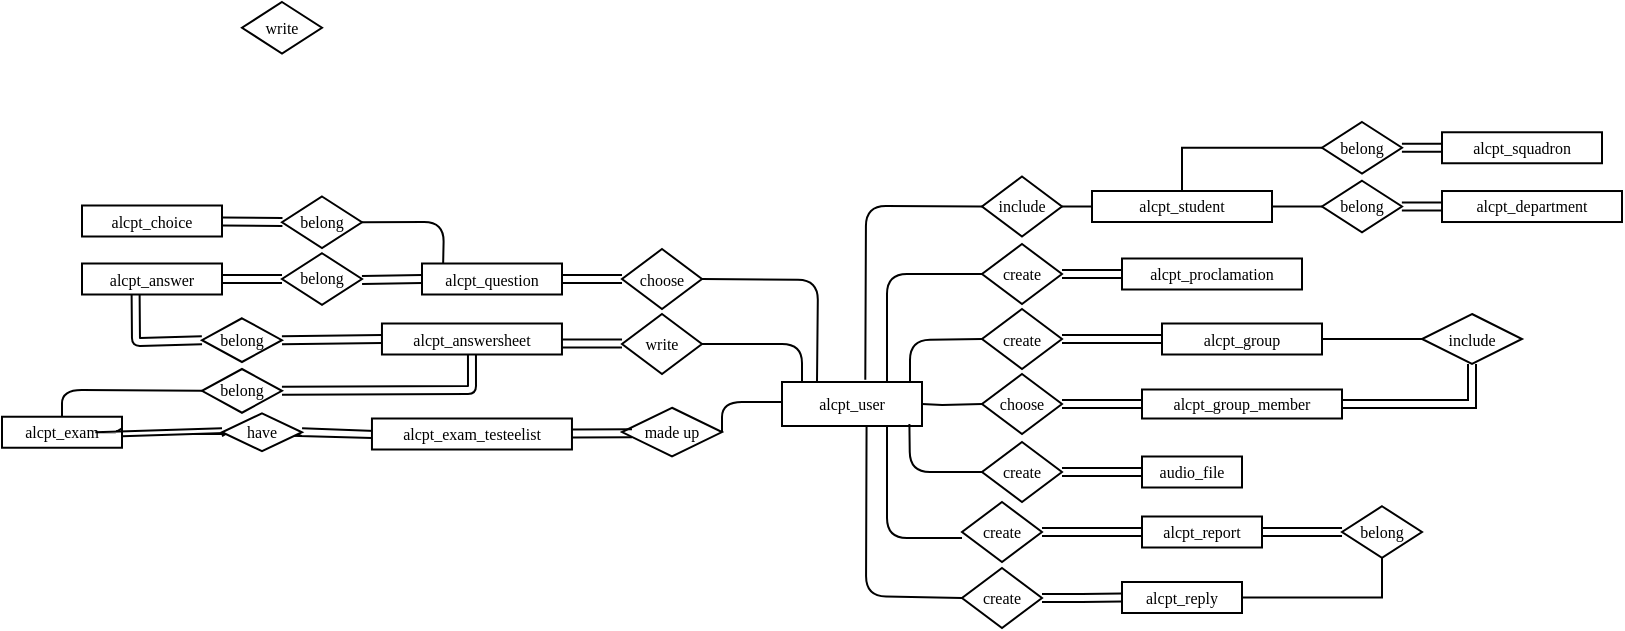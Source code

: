 <mxfile version="14.6.11" type="github">
  <diagram name="Page-1" id="74e2e168-ea6b-b213-b513-2b3c1d86103e">
    <mxGraphModel dx="647" dy="1268" grid="1" gridSize="10" guides="1" tooltips="1" connect="1" arrows="1" fold="1" page="1" pageScale="1" pageWidth="1100" pageHeight="850" background="#ffffff" math="0" shadow="0">
      <root>
        <mxCell id="0" />
        <mxCell id="1" parent="0" />
        <mxCell id="lr_rn5ziXYZGtuX2gbdQ-8" value="" style="edgeStyle=orthogonalEdgeStyle;rounded=0;orthogonalLoop=1;jettySize=auto;html=1;endArrow=none;endFill=0;shape=link;exitX=1;exitY=0.5;exitDx=0;exitDy=0;" edge="1" parent="1" source="lr_rn5ziXYZGtuX2gbdQ-32" target="lr_rn5ziXYZGtuX2gbdQ-7">
          <mxGeometry relative="1" as="geometry">
            <mxPoint x="579.936" y="-528.966" as="sourcePoint" />
          </mxGeometry>
        </mxCell>
        <mxCell id="lr_rn5ziXYZGtuX2gbdQ-10" value="" style="edgeStyle=orthogonalEdgeStyle;rounded=0;orthogonalLoop=1;jettySize=auto;html=1;endArrow=none;endFill=0;" edge="1" parent="1" target="lr_rn5ziXYZGtuX2gbdQ-9">
          <mxGeometry relative="1" as="geometry">
            <mxPoint x="530.064" y="-528.966" as="sourcePoint" />
          </mxGeometry>
        </mxCell>
        <mxCell id="lr_rn5ziXYZGtuX2gbdQ-6" style="edgeStyle=orthogonalEdgeStyle;rounded=0;orthogonalLoop=1;jettySize=auto;html=1;exitX=0.5;exitY=1;exitDx=0;exitDy=0;endArrow=none;endFill=0;" edge="1" parent="1">
          <mxGeometry relative="1" as="geometry">
            <mxPoint x="555" y="-515.5" as="sourcePoint" />
            <mxPoint x="555" y="-515.5" as="targetPoint" />
          </mxGeometry>
        </mxCell>
        <mxCell id="lr_rn5ziXYZGtuX2gbdQ-33" value="" style="edgeStyle=orthogonalEdgeStyle;shape=link;rounded=0;orthogonalLoop=1;jettySize=auto;html=1;endArrow=none;endFill=0;" edge="1" parent="1" source="lr_rn5ziXYZGtuX2gbdQ-7" target="lr_rn5ziXYZGtuX2gbdQ-17">
          <mxGeometry relative="1" as="geometry" />
        </mxCell>
        <mxCell id="lr_rn5ziXYZGtuX2gbdQ-7" value="alcpt_group_member" style="whiteSpace=wrap;html=1;rounded=0;shadow=0;fontFamily=Verdana;fontSize=8;strokeWidth=1;" vertex="1" parent="1">
          <mxGeometry x="610" y="-536.25" width="100" height="14.5" as="geometry" />
        </mxCell>
        <mxCell id="lr_rn5ziXYZGtuX2gbdQ-9" value="alcpt_user" style="whiteSpace=wrap;html=1;rounded=0;shadow=0;fontFamily=Verdana;fontSize=8;strokeWidth=1;" vertex="1" parent="1">
          <mxGeometry x="430" y="-540" width="70" height="22" as="geometry" />
        </mxCell>
        <mxCell id="lr_rn5ziXYZGtuX2gbdQ-12" value="" style="endArrow=none;html=1;entryX=0;entryY=0.5;entryDx=0;entryDy=0;" edge="1" parent="1" target="lr_rn5ziXYZGtuX2gbdQ-30">
          <mxGeometry width="50" height="50" relative="1" as="geometry">
            <mxPoint x="494" y="-540" as="sourcePoint" />
            <mxPoint x="530" y="-565" as="targetPoint" />
            <Array as="points">
              <mxPoint x="494" y="-561" />
            </Array>
          </mxGeometry>
        </mxCell>
        <mxCell id="lr_rn5ziXYZGtuX2gbdQ-18" value="" style="edgeStyle=orthogonalEdgeStyle;rounded=0;orthogonalLoop=1;jettySize=auto;html=1;endArrow=none;endFill=0;" edge="1" parent="1" source="lr_rn5ziXYZGtuX2gbdQ-15" target="lr_rn5ziXYZGtuX2gbdQ-17">
          <mxGeometry relative="1" as="geometry" />
        </mxCell>
        <mxCell id="lr_rn5ziXYZGtuX2gbdQ-15" value="alcpt_group" style="whiteSpace=wrap;html=1;rounded=0;shadow=0;fontFamily=Verdana;fontSize=8;strokeWidth=1;" vertex="1" parent="1">
          <mxGeometry x="620" y="-569.25" width="80" height="15.5" as="geometry" />
        </mxCell>
        <mxCell id="lr_rn5ziXYZGtuX2gbdQ-16" value="" style="edgeStyle=orthogonalEdgeStyle;shape=link;rounded=0;orthogonalLoop=1;jettySize=auto;html=1;endArrow=none;endFill=0;exitX=1;exitY=0.5;exitDx=0;exitDy=0;" edge="1" parent="1" source="lr_rn5ziXYZGtuX2gbdQ-30" target="lr_rn5ziXYZGtuX2gbdQ-15">
          <mxGeometry relative="1" as="geometry">
            <mxPoint x="579.943" y="-564.966" as="sourcePoint" />
            <mxPoint x="700" y="-565" as="targetPoint" />
          </mxGeometry>
        </mxCell>
        <mxCell id="lr_rn5ziXYZGtuX2gbdQ-17" value="include" style="rhombus;whiteSpace=wrap;html=1;rounded=0;shadow=0;fontFamily=Verdana;fontSize=8;strokeWidth=1;" vertex="1" parent="1">
          <mxGeometry x="750" y="-574" width="50" height="25" as="geometry" />
        </mxCell>
        <mxCell id="lr_rn5ziXYZGtuX2gbdQ-21" value="alcpt_proclamation" style="whiteSpace=wrap;html=1;rounded=0;shadow=0;fontFamily=Verdana;fontSize=8;strokeWidth=1;" vertex="1" parent="1">
          <mxGeometry x="600" y="-601.75" width="90" height="15.5" as="geometry" />
        </mxCell>
        <mxCell id="lr_rn5ziXYZGtuX2gbdQ-24" value="" style="edgeStyle=orthogonalEdgeStyle;shape=link;rounded=0;orthogonalLoop=1;jettySize=auto;html=1;endArrow=none;endFill=0;exitX=1;exitY=0.5;exitDx=0;exitDy=0;" edge="1" parent="1" source="lr_rn5ziXYZGtuX2gbdQ-31" target="lr_rn5ziXYZGtuX2gbdQ-21">
          <mxGeometry relative="1" as="geometry">
            <mxPoint x="579.943" y="-604.966" as="sourcePoint" />
          </mxGeometry>
        </mxCell>
        <mxCell id="lr_rn5ziXYZGtuX2gbdQ-23" value="" style="endArrow=none;html=1;entryX=0;entryY=0.5;entryDx=0;entryDy=0;exitX=0.75;exitY=0;exitDx=0;exitDy=0;edgeStyle=orthogonalEdgeStyle;" edge="1" parent="1" source="lr_rn5ziXYZGtuX2gbdQ-9" target="lr_rn5ziXYZGtuX2gbdQ-31">
          <mxGeometry width="50" height="50" relative="1" as="geometry">
            <mxPoint x="510" y="-530" as="sourcePoint" />
            <mxPoint x="530" y="-605" as="targetPoint" />
          </mxGeometry>
        </mxCell>
        <mxCell id="lr_rn5ziXYZGtuX2gbdQ-25" value="&lt;font style=&quot;font-size: 8px&quot;&gt;create&lt;/font&gt;" style="rhombus;whiteSpace=wrap;html=1;rounded=0;shadow=0;labelBackgroundColor=none;strokeWidth=1;fontFamily=Verdana;fontSize=8;align=center;" vertex="1" parent="1">
          <mxGeometry x="530" y="-510" width="40" height="30" as="geometry" />
        </mxCell>
        <mxCell id="lr_rn5ziXYZGtuX2gbdQ-26" value="" style="endArrow=none;html=1;entryX=0;entryY=0.5;entryDx=0;entryDy=0;exitX=0.91;exitY=0.953;exitDx=0;exitDy=0;exitPerimeter=0;" edge="1" parent="1" source="lr_rn5ziXYZGtuX2gbdQ-9" target="lr_rn5ziXYZGtuX2gbdQ-25">
          <mxGeometry width="50" height="50" relative="1" as="geometry">
            <mxPoint x="510" y="-530" as="sourcePoint" />
            <mxPoint x="540" y="-555" as="targetPoint" />
            <Array as="points">
              <mxPoint x="494" y="-495" />
            </Array>
          </mxGeometry>
        </mxCell>
        <mxCell id="lr_rn5ziXYZGtuX2gbdQ-28" value="audio_file" style="whiteSpace=wrap;html=1;rounded=0;shadow=0;fontFamily=Verdana;fontSize=8;strokeWidth=1;" vertex="1" parent="1">
          <mxGeometry x="610" y="-502.75" width="50" height="15.5" as="geometry" />
        </mxCell>
        <mxCell id="lr_rn5ziXYZGtuX2gbdQ-29" value="" style="edgeStyle=orthogonalEdgeStyle;shape=link;rounded=0;orthogonalLoop=1;jettySize=auto;html=1;endArrow=none;endFill=0;" edge="1" parent="1" source="lr_rn5ziXYZGtuX2gbdQ-25" target="lr_rn5ziXYZGtuX2gbdQ-28">
          <mxGeometry relative="1" as="geometry">
            <mxPoint x="580" y="-495" as="sourcePoint" />
            <mxPoint x="670" y="-495" as="targetPoint" />
          </mxGeometry>
        </mxCell>
        <mxCell id="lr_rn5ziXYZGtuX2gbdQ-30" value="&lt;font style=&quot;font-size: 8px&quot;&gt;create&lt;/font&gt;" style="rhombus;whiteSpace=wrap;html=1;rounded=0;shadow=0;labelBackgroundColor=none;strokeWidth=1;fontFamily=Verdana;fontSize=8;align=center;" vertex="1" parent="1">
          <mxGeometry x="530" y="-576.5" width="40" height="30" as="geometry" />
        </mxCell>
        <mxCell id="lr_rn5ziXYZGtuX2gbdQ-31" value="&lt;font style=&quot;font-size: 8px&quot;&gt;create&lt;/font&gt;" style="rhombus;whiteSpace=wrap;html=1;rounded=0;shadow=0;labelBackgroundColor=none;strokeWidth=1;fontFamily=Verdana;fontSize=8;align=center;" vertex="1" parent="1">
          <mxGeometry x="530" y="-609" width="40" height="30" as="geometry" />
        </mxCell>
        <mxCell id="lr_rn5ziXYZGtuX2gbdQ-32" value="&lt;font style=&quot;font-size: 8px&quot;&gt;choose&lt;/font&gt;" style="rhombus;whiteSpace=wrap;html=1;rounded=0;shadow=0;labelBackgroundColor=none;strokeWidth=1;fontFamily=Verdana;fontSize=8;align=center;" vertex="1" parent="1">
          <mxGeometry x="530" y="-544" width="40" height="30" as="geometry" />
        </mxCell>
        <mxCell id="lr_rn5ziXYZGtuX2gbdQ-37" value="" style="edgeStyle=orthogonalEdgeStyle;shape=link;rounded=0;orthogonalLoop=1;jettySize=auto;html=1;endArrow=none;endFill=0;" edge="1" parent="1" source="lr_rn5ziXYZGtuX2gbdQ-34" target="lr_rn5ziXYZGtuX2gbdQ-35">
          <mxGeometry relative="1" as="geometry" />
        </mxCell>
        <mxCell id="lr_rn5ziXYZGtuX2gbdQ-34" value="&lt;font style=&quot;font-size: 8px&quot;&gt;create&lt;/font&gt;" style="rhombus;whiteSpace=wrap;html=1;rounded=0;shadow=0;labelBackgroundColor=none;strokeWidth=1;fontFamily=Verdana;fontSize=8;align=center;" vertex="1" parent="1">
          <mxGeometry x="520" y="-480" width="40" height="30" as="geometry" />
        </mxCell>
        <mxCell id="lr_rn5ziXYZGtuX2gbdQ-47" value="" style="edgeStyle=orthogonalEdgeStyle;rounded=0;orthogonalLoop=1;jettySize=auto;html=1;endArrow=none;endFill=0;shape=link;" edge="1" parent="1" source="lr_rn5ziXYZGtuX2gbdQ-35" target="lr_rn5ziXYZGtuX2gbdQ-44">
          <mxGeometry relative="1" as="geometry" />
        </mxCell>
        <mxCell id="lr_rn5ziXYZGtuX2gbdQ-35" value="alcpt_report" style="whiteSpace=wrap;html=1;rounded=0;shadow=0;fontFamily=Verdana;fontSize=8;strokeWidth=1;" vertex="1" parent="1">
          <mxGeometry x="610" y="-472.75" width="60" height="15.5" as="geometry" />
        </mxCell>
        <mxCell id="lr_rn5ziXYZGtuX2gbdQ-36" value="" style="endArrow=none;html=1;edgeStyle=orthogonalEdgeStyle;exitX=0.75;exitY=1;exitDx=0;exitDy=0;" edge="1" parent="1" source="lr_rn5ziXYZGtuX2gbdQ-9">
          <mxGeometry width="50" height="50" relative="1" as="geometry">
            <mxPoint x="494" y="-518" as="sourcePoint" />
            <mxPoint x="520" y="-462" as="targetPoint" />
            <Array as="points">
              <mxPoint x="483" y="-462" />
            </Array>
          </mxGeometry>
        </mxCell>
        <mxCell id="lr_rn5ziXYZGtuX2gbdQ-38" value="" style="endArrow=none;html=1;entryX=0;entryY=0.5;entryDx=0;entryDy=0;exitX=0.604;exitY=1.016;exitDx=0;exitDy=0;exitPerimeter=0;" edge="1" parent="1" source="lr_rn5ziXYZGtuX2gbdQ-9" target="lr_rn5ziXYZGtuX2gbdQ-39">
          <mxGeometry width="50" height="50" relative="1" as="geometry">
            <mxPoint x="483" y="-518" as="sourcePoint" />
            <mxPoint x="490" y="-460" as="targetPoint" />
            <Array as="points">
              <mxPoint x="472" y="-433" />
            </Array>
          </mxGeometry>
        </mxCell>
        <mxCell id="lr_rn5ziXYZGtuX2gbdQ-43" value="" style="edgeStyle=orthogonalEdgeStyle;shape=link;rounded=0;orthogonalLoop=1;jettySize=auto;html=1;endArrow=none;endFill=0;" edge="1" parent="1" source="lr_rn5ziXYZGtuX2gbdQ-39" target="lr_rn5ziXYZGtuX2gbdQ-40">
          <mxGeometry relative="1" as="geometry" />
        </mxCell>
        <mxCell id="lr_rn5ziXYZGtuX2gbdQ-39" value="&lt;font style=&quot;font-size: 8px&quot;&gt;create&lt;/font&gt;" style="rhombus;whiteSpace=wrap;html=1;rounded=0;shadow=0;labelBackgroundColor=none;strokeWidth=1;fontFamily=Verdana;fontSize=8;align=center;" vertex="1" parent="1">
          <mxGeometry x="520" y="-447" width="40" height="30" as="geometry" />
        </mxCell>
        <mxCell id="lr_rn5ziXYZGtuX2gbdQ-48" value="" style="edgeStyle=orthogonalEdgeStyle;rounded=0;orthogonalLoop=1;jettySize=auto;html=1;endArrow=none;endFill=0;" edge="1" parent="1" source="lr_rn5ziXYZGtuX2gbdQ-40" target="lr_rn5ziXYZGtuX2gbdQ-44">
          <mxGeometry relative="1" as="geometry">
            <Array as="points">
              <mxPoint x="730" y="-432" />
            </Array>
          </mxGeometry>
        </mxCell>
        <mxCell id="lr_rn5ziXYZGtuX2gbdQ-40" value="alcpt_reply" style="whiteSpace=wrap;html=1;rounded=0;shadow=0;fontFamily=Verdana;fontSize=8;strokeWidth=1;" vertex="1" parent="1">
          <mxGeometry x="600" y="-440" width="60" height="15.5" as="geometry" />
        </mxCell>
        <mxCell id="lr_rn5ziXYZGtuX2gbdQ-44" value="&lt;font style=&quot;font-size: 8px&quot;&gt;belong&lt;br&gt;&lt;/font&gt;" style="rhombus;whiteSpace=wrap;html=1;rounded=0;shadow=0;labelBackgroundColor=none;strokeWidth=1;fontFamily=Verdana;fontSize=8;align=center;" vertex="1" parent="1">
          <mxGeometry x="710" y="-477.88" width="40" height="25.75" as="geometry" />
        </mxCell>
        <mxCell id="lr_rn5ziXYZGtuX2gbdQ-49" value="&lt;font style=&quot;font-size: 8px&quot;&gt;choose&lt;/font&gt;" style="rhombus;whiteSpace=wrap;html=1;rounded=0;shadow=0;labelBackgroundColor=none;strokeWidth=1;fontFamily=Verdana;fontSize=8;align=center;" vertex="1" parent="1">
          <mxGeometry x="350" y="-606.5" width="40" height="30" as="geometry" />
        </mxCell>
        <mxCell id="lr_rn5ziXYZGtuX2gbdQ-52" value="" style="edgeStyle=orthogonalEdgeStyle;rounded=0;orthogonalLoop=1;jettySize=auto;html=1;endArrow=none;endFill=0;shape=link;" edge="1" parent="1" source="lr_rn5ziXYZGtuX2gbdQ-50" target="lr_rn5ziXYZGtuX2gbdQ-49">
          <mxGeometry relative="1" as="geometry" />
        </mxCell>
        <mxCell id="lr_rn5ziXYZGtuX2gbdQ-50" value="alcpt_question" style="whiteSpace=wrap;html=1;rounded=0;shadow=0;fontFamily=Verdana;fontSize=8;strokeWidth=1;" vertex="1" parent="1">
          <mxGeometry x="250" y="-599.25" width="70" height="15.5" as="geometry" />
        </mxCell>
        <mxCell id="lr_rn5ziXYZGtuX2gbdQ-51" value="" style="endArrow=none;html=1;entryX=1;entryY=0.5;entryDx=0;entryDy=0;exitX=0.25;exitY=0;exitDx=0;exitDy=0;" edge="1" parent="1" source="lr_rn5ziXYZGtuX2gbdQ-9" target="lr_rn5ziXYZGtuX2gbdQ-49">
          <mxGeometry width="50" height="50" relative="1" as="geometry">
            <mxPoint x="492.5" y="-530" as="sourcePoint" />
            <mxPoint x="540" y="-584" as="targetPoint" />
            <Array as="points">
              <mxPoint x="448" y="-591" />
            </Array>
          </mxGeometry>
        </mxCell>
        <mxCell id="lr_rn5ziXYZGtuX2gbdQ-60" value="" style="edgeStyle=orthogonalEdgeStyle;rounded=0;orthogonalLoop=1;jettySize=auto;html=1;endArrow=none;endFill=0;" edge="1" parent="1" source="lr_rn5ziXYZGtuX2gbdQ-53" target="lr_rn5ziXYZGtuX2gbdQ-54">
          <mxGeometry relative="1" as="geometry" />
        </mxCell>
        <mxCell id="lr_rn5ziXYZGtuX2gbdQ-53" value="&lt;font style=&quot;font-size: 8px&quot;&gt;include&lt;/font&gt;" style="rhombus;whiteSpace=wrap;html=1;rounded=0;shadow=0;labelBackgroundColor=none;strokeWidth=1;fontFamily=Verdana;fontSize=8;align=center;" vertex="1" parent="1">
          <mxGeometry x="530" y="-642.75" width="40" height="30" as="geometry" />
        </mxCell>
        <mxCell id="lr_rn5ziXYZGtuX2gbdQ-59" value="" style="edgeStyle=orthogonalEdgeStyle;rounded=0;orthogonalLoop=1;jettySize=auto;html=1;endArrow=none;endFill=0;entryX=0;entryY=0.5;entryDx=0;entryDy=0;" edge="1" parent="1" source="lr_rn5ziXYZGtuX2gbdQ-54" target="lr_rn5ziXYZGtuX2gbdQ-55">
          <mxGeometry relative="1" as="geometry" />
        </mxCell>
        <mxCell id="lr_rn5ziXYZGtuX2gbdQ-54" value="alcpt_student" style="whiteSpace=wrap;html=1;rounded=0;shadow=0;fontFamily=Verdana;fontSize=8;strokeWidth=1;" vertex="1" parent="1">
          <mxGeometry x="585" y="-635.5" width="90" height="15.5" as="geometry" />
        </mxCell>
        <mxCell id="lr_rn5ziXYZGtuX2gbdQ-61" value="" style="edgeStyle=orthogonalEdgeStyle;rounded=0;orthogonalLoop=1;jettySize=auto;html=1;endArrow=none;endFill=0;shape=link;" edge="1" parent="1" source="lr_rn5ziXYZGtuX2gbdQ-55" target="lr_rn5ziXYZGtuX2gbdQ-56">
          <mxGeometry relative="1" as="geometry" />
        </mxCell>
        <mxCell id="lr_rn5ziXYZGtuX2gbdQ-55" value="&lt;font style=&quot;font-size: 8px&quot;&gt;belong&lt;br&gt;&lt;/font&gt;" style="rhombus;whiteSpace=wrap;html=1;rounded=0;shadow=0;labelBackgroundColor=none;strokeWidth=1;fontFamily=Verdana;fontSize=8;align=center;" vertex="1" parent="1">
          <mxGeometry x="700" y="-640.62" width="40" height="25.75" as="geometry" />
        </mxCell>
        <mxCell id="lr_rn5ziXYZGtuX2gbdQ-56" value="alcpt_department" style="whiteSpace=wrap;html=1;rounded=0;shadow=0;fontFamily=Verdana;fontSize=8;strokeWidth=1;" vertex="1" parent="1">
          <mxGeometry x="760" y="-635.49" width="90" height="15.5" as="geometry" />
        </mxCell>
        <mxCell id="lr_rn5ziXYZGtuX2gbdQ-62" value="alcpt_squadron" style="whiteSpace=wrap;html=1;rounded=0;shadow=0;fontFamily=Verdana;fontSize=8;strokeWidth=1;" vertex="1" parent="1">
          <mxGeometry x="760" y="-664.87" width="80" height="15.5" as="geometry" />
        </mxCell>
        <mxCell id="lr_rn5ziXYZGtuX2gbdQ-65" value="" style="edgeStyle=orthogonalEdgeStyle;rounded=0;orthogonalLoop=1;jettySize=auto;html=1;endArrow=none;endFill=0;" edge="1" parent="1" source="lr_rn5ziXYZGtuX2gbdQ-63" target="lr_rn5ziXYZGtuX2gbdQ-54">
          <mxGeometry relative="1" as="geometry" />
        </mxCell>
        <mxCell id="lr_rn5ziXYZGtuX2gbdQ-66" value="" style="edgeStyle=orthogonalEdgeStyle;rounded=0;orthogonalLoop=1;jettySize=auto;html=1;endArrow=none;endFill=0;shape=link;" edge="1" parent="1" source="lr_rn5ziXYZGtuX2gbdQ-63" target="lr_rn5ziXYZGtuX2gbdQ-62">
          <mxGeometry relative="1" as="geometry" />
        </mxCell>
        <mxCell id="lr_rn5ziXYZGtuX2gbdQ-63" value="&lt;font style=&quot;font-size: 8px&quot;&gt;belong&lt;br&gt;&lt;/font&gt;" style="rhombus;whiteSpace=wrap;html=1;rounded=0;shadow=0;labelBackgroundColor=none;strokeWidth=1;fontFamily=Verdana;fontSize=8;align=center;" vertex="1" parent="1">
          <mxGeometry x="700" y="-670" width="40" height="25.75" as="geometry" />
        </mxCell>
        <mxCell id="lr_rn5ziXYZGtuX2gbdQ-74" value="" style="endArrow=none;html=1;exitX=0.595;exitY=-0.05;exitDx=0;exitDy=0;exitPerimeter=0;entryX=0;entryY=0.5;entryDx=0;entryDy=0;" edge="1" parent="1" source="lr_rn5ziXYZGtuX2gbdQ-9" target="lr_rn5ziXYZGtuX2gbdQ-53">
          <mxGeometry width="50" height="50" relative="1" as="geometry">
            <mxPoint x="520" y="-550" as="sourcePoint" />
            <mxPoint x="570" y="-600" as="targetPoint" />
            <Array as="points">
              <mxPoint x="472" y="-628" />
            </Array>
          </mxGeometry>
        </mxCell>
        <mxCell id="lr_rn5ziXYZGtuX2gbdQ-75" value="alcpt_answer" style="whiteSpace=wrap;html=1;rounded=0;shadow=0;fontFamily=Verdana;fontSize=8;strokeWidth=1;" vertex="1" parent="1">
          <mxGeometry x="80" y="-599.25" width="70" height="15.5" as="geometry" />
        </mxCell>
        <mxCell id="lr_rn5ziXYZGtuX2gbdQ-76" value="&lt;font style=&quot;font-size: 8px&quot;&gt;belong&lt;br&gt;&lt;/font&gt;" style="rhombus;whiteSpace=wrap;html=1;rounded=0;shadow=0;labelBackgroundColor=none;strokeWidth=1;fontFamily=Verdana;fontSize=8;align=center;" vertex="1" parent="1">
          <mxGeometry x="180" y="-604.38" width="40" height="25.75" as="geometry" />
        </mxCell>
        <mxCell id="lr_rn5ziXYZGtuX2gbdQ-84" value="" style="endArrow=none;html=1;entryX=0;entryY=0.5;entryDx=0;entryDy=0;shape=link;" edge="1" parent="1" target="lr_rn5ziXYZGtuX2gbdQ-50">
          <mxGeometry width="50" height="50" relative="1" as="geometry">
            <mxPoint x="220" y="-591" as="sourcePoint" />
            <mxPoint x="350" y="-610" as="targetPoint" />
          </mxGeometry>
        </mxCell>
        <mxCell id="lr_rn5ziXYZGtuX2gbdQ-85" value="" style="endArrow=none;html=1;exitX=1;exitY=0.5;exitDx=0;exitDy=0;entryX=0;entryY=0.5;entryDx=0;entryDy=0;shape=link;" edge="1" parent="1" source="lr_rn5ziXYZGtuX2gbdQ-75" target="lr_rn5ziXYZGtuX2gbdQ-76">
          <mxGeometry width="50" height="50" relative="1" as="geometry">
            <mxPoint x="150.0" y="-591.845" as="sourcePoint" />
            <mxPoint x="180.0" y="-591.84" as="targetPoint" />
          </mxGeometry>
        </mxCell>
        <mxCell id="lr_rn5ziXYZGtuX2gbdQ-86" value="&lt;font style=&quot;font-size: 8px&quot;&gt;belong&lt;br&gt;&lt;/font&gt;" style="rhombus;whiteSpace=wrap;html=1;rounded=0;shadow=0;labelBackgroundColor=none;strokeWidth=1;fontFamily=Verdana;fontSize=8;align=center;" vertex="1" parent="1">
          <mxGeometry x="180" y="-632.75" width="40" height="25.75" as="geometry" />
        </mxCell>
        <mxCell id="lr_rn5ziXYZGtuX2gbdQ-87" value="alcpt_choice" style="whiteSpace=wrap;html=1;rounded=0;shadow=0;fontFamily=Verdana;fontSize=8;strokeWidth=1;" vertex="1" parent="1">
          <mxGeometry x="80" y="-628.25" width="70" height="15.5" as="geometry" />
        </mxCell>
        <mxCell id="lr_rn5ziXYZGtuX2gbdQ-88" value="" style="endArrow=none;html=1;shape=link;" edge="1" parent="1" source="lr_rn5ziXYZGtuX2gbdQ-87" target="lr_rn5ziXYZGtuX2gbdQ-86">
          <mxGeometry width="50" height="50" relative="1" as="geometry">
            <mxPoint x="150.0" y="-619.99" as="sourcePoint" />
            <mxPoint x="180.0" y="-619.995" as="targetPoint" />
          </mxGeometry>
        </mxCell>
        <mxCell id="lr_rn5ziXYZGtuX2gbdQ-92" value="" style="endArrow=none;html=1;exitX=0.151;exitY=0.014;exitDx=0;exitDy=0;exitPerimeter=0;entryX=1;entryY=0.5;entryDx=0;entryDy=0;" edge="1" parent="1" source="lr_rn5ziXYZGtuX2gbdQ-50" target="lr_rn5ziXYZGtuX2gbdQ-86">
          <mxGeometry width="50" height="50" relative="1" as="geometry">
            <mxPoint x="291.65" y="-599.25" as="sourcePoint" />
            <mxPoint x="350" y="-685.9" as="targetPoint" />
            <Array as="points">
              <mxPoint x="261" y="-620" />
            </Array>
          </mxGeometry>
        </mxCell>
        <mxCell id="lr_rn5ziXYZGtuX2gbdQ-93" value="alcpt_answersheet" style="whiteSpace=wrap;html=1;rounded=0;shadow=0;fontFamily=Verdana;fontSize=8;strokeWidth=1;" vertex="1" parent="1">
          <mxGeometry x="229.98" y="-569.25" width="90" height="15.5" as="geometry" />
        </mxCell>
        <mxCell id="lr_rn5ziXYZGtuX2gbdQ-94" value="&lt;font style=&quot;font-size: 8px&quot;&gt;write&lt;br&gt;&lt;/font&gt;" style="rhombus;whiteSpace=wrap;html=1;rounded=0;shadow=0;labelBackgroundColor=none;strokeWidth=1;fontFamily=Verdana;fontSize=8;align=center;" vertex="1" parent="1">
          <mxGeometry x="160" y="-730" width="40" height="25.75" as="geometry" />
        </mxCell>
        <mxCell id="lr_rn5ziXYZGtuX2gbdQ-95" value="&lt;font style=&quot;font-size: 8px&quot;&gt;belong&lt;br&gt;&lt;/font&gt;" style="rhombus;whiteSpace=wrap;html=1;rounded=0;shadow=0;labelBackgroundColor=none;strokeWidth=1;fontFamily=Verdana;fontSize=8;align=center;" vertex="1" parent="1">
          <mxGeometry x="139.98" y="-571.87" width="40" height="21.87" as="geometry" />
        </mxCell>
        <mxCell id="lr_rn5ziXYZGtuX2gbdQ-98" value="" style="endArrow=none;html=1;entryX=0;entryY=0.5;entryDx=0;entryDy=0;shape=link;exitX=1;exitY=0.5;exitDx=0;exitDy=0;" edge="1" parent="1" source="lr_rn5ziXYZGtuX2gbdQ-95" target="lr_rn5ziXYZGtuX2gbdQ-93">
          <mxGeometry width="50" height="50" relative="1" as="geometry">
            <mxPoint x="189.98" y="-558.83" as="sourcePoint" />
            <mxPoint x="219.98" y="-559.33" as="targetPoint" />
          </mxGeometry>
        </mxCell>
        <mxCell id="lr_rn5ziXYZGtuX2gbdQ-99" value="&lt;font style=&quot;font-size: 8px&quot;&gt;write&lt;/font&gt;" style="rhombus;whiteSpace=wrap;html=1;rounded=0;shadow=0;labelBackgroundColor=none;strokeWidth=1;fontFamily=Verdana;fontSize=8;align=center;" vertex="1" parent="1">
          <mxGeometry x="350" y="-574" width="40" height="30" as="geometry" />
        </mxCell>
        <mxCell id="lr_rn5ziXYZGtuX2gbdQ-102" value="" style="edgeStyle=orthogonalEdgeStyle;rounded=0;orthogonalLoop=1;jettySize=auto;html=1;endArrow=none;endFill=0;shape=link;" edge="1" parent="1">
          <mxGeometry relative="1" as="geometry">
            <mxPoint x="319.98" y="-559.24" as="sourcePoint" />
            <mxPoint x="350.003" y="-559.337" as="targetPoint" />
          </mxGeometry>
        </mxCell>
        <mxCell id="lr_rn5ziXYZGtuX2gbdQ-103" value="" style="endArrow=none;html=1;entryX=1;entryY=0.5;entryDx=0;entryDy=0;" edge="1" parent="1" target="lr_rn5ziXYZGtuX2gbdQ-99">
          <mxGeometry width="50" height="50" relative="1" as="geometry">
            <mxPoint x="440" y="-540" as="sourcePoint" />
            <mxPoint x="540" y="-617.75" as="targetPoint" />
            <Array as="points">
              <mxPoint x="440" y="-559" />
              <mxPoint x="410" y="-559" />
            </Array>
          </mxGeometry>
        </mxCell>
        <mxCell id="lr_rn5ziXYZGtuX2gbdQ-109" value="" style="endArrow=none;html=1;exitX=0;exitY=0.5;exitDx=0;exitDy=0;shape=link;entryX=0.383;entryY=0.993;entryDx=0;entryDy=0;entryPerimeter=0;" edge="1" parent="1" source="lr_rn5ziXYZGtuX2gbdQ-95" target="lr_rn5ziXYZGtuX2gbdQ-75">
          <mxGeometry width="50" height="50" relative="1" as="geometry">
            <mxPoint x="139.98" y="-558.995" as="sourcePoint" />
            <mxPoint x="115" y="-582" as="targetPoint" />
            <Array as="points">
              <mxPoint x="107" y="-560" />
            </Array>
          </mxGeometry>
        </mxCell>
        <mxCell id="lr_rn5ziXYZGtuX2gbdQ-120" value="" style="edgeStyle=entityRelationEdgeStyle;rounded=0;orthogonalLoop=1;jettySize=auto;html=1;endArrow=none;endFill=0;shape=link;" edge="1" parent="1" source="lr_rn5ziXYZGtuX2gbdQ-110" target="lr_rn5ziXYZGtuX2gbdQ-119">
          <mxGeometry relative="1" as="geometry" />
        </mxCell>
        <mxCell id="lr_rn5ziXYZGtuX2gbdQ-110" value="alcpt_exam_testeelist" style="whiteSpace=wrap;html=1;rounded=0;shadow=0;fontFamily=Verdana;fontSize=8;strokeWidth=1;" vertex="1" parent="1">
          <mxGeometry x="224.98" y="-521.75" width="100" height="15.5" as="geometry" />
        </mxCell>
        <mxCell id="lr_rn5ziXYZGtuX2gbdQ-111" value="&lt;font style=&quot;font-size: 8px&quot;&gt;made up&lt;/font&gt;" style="rhombus;whiteSpace=wrap;html=1;rounded=0;shadow=0;labelBackgroundColor=none;strokeWidth=1;fontFamily=Verdana;fontSize=8;align=center;" vertex="1" parent="1">
          <mxGeometry x="350" y="-527.13" width="50" height="24.38" as="geometry" />
        </mxCell>
        <mxCell id="lr_rn5ziXYZGtuX2gbdQ-116" value="" style="edgeStyle=orthogonalEdgeStyle;rounded=0;orthogonalLoop=1;jettySize=auto;html=1;endArrow=none;endFill=0;shape=link;" edge="1" parent="1">
          <mxGeometry relative="1" as="geometry">
            <mxPoint x="324.98" y="-514.278" as="sourcePoint" />
            <mxPoint x="355.003" y="-514.347" as="targetPoint" />
          </mxGeometry>
        </mxCell>
        <mxCell id="lr_rn5ziXYZGtuX2gbdQ-117" value="alcpt_exam" style="whiteSpace=wrap;html=1;rounded=0;shadow=0;fontFamily=Verdana;fontSize=8;strokeWidth=1;" vertex="1" parent="1">
          <mxGeometry x="40" y="-522.63" width="60" height="15.5" as="geometry" />
        </mxCell>
        <mxCell id="lr_rn5ziXYZGtuX2gbdQ-118" value="" style="endArrow=none;html=1;entryX=1;entryY=0.5;entryDx=0;entryDy=0;" edge="1" parent="1" target="lr_rn5ziXYZGtuX2gbdQ-111">
          <mxGeometry width="50" height="50" relative="1" as="geometry">
            <mxPoint x="430" y="-530" as="sourcePoint" />
            <mxPoint x="400" y="-549" as="targetPoint" />
            <Array as="points">
              <mxPoint x="400" y="-530" />
            </Array>
          </mxGeometry>
        </mxCell>
        <mxCell id="lr_rn5ziXYZGtuX2gbdQ-121" value="" style="edgeStyle=entityRelationEdgeStyle;rounded=0;orthogonalLoop=1;jettySize=auto;html=1;endArrow=none;endFill=0;shape=link;" edge="1" parent="1" source="lr_rn5ziXYZGtuX2gbdQ-119" target="lr_rn5ziXYZGtuX2gbdQ-117">
          <mxGeometry relative="1" as="geometry" />
        </mxCell>
        <mxCell id="lr_rn5ziXYZGtuX2gbdQ-119" value="&lt;font style=&quot;font-size: 8px&quot;&gt;have&lt;br&gt;&lt;/font&gt;" style="rhombus;whiteSpace=wrap;html=1;rounded=0;shadow=0;labelBackgroundColor=none;strokeWidth=1;fontFamily=Verdana;fontSize=8;align=center;" vertex="1" parent="1">
          <mxGeometry x="150" y="-524.32" width="40" height="18.88" as="geometry" />
        </mxCell>
        <mxCell id="lr_rn5ziXYZGtuX2gbdQ-122" value="&lt;font style=&quot;font-size: 8px&quot;&gt;belong&lt;br&gt;&lt;/font&gt;" style="rhombus;whiteSpace=wrap;html=1;rounded=0;shadow=0;labelBackgroundColor=none;strokeWidth=1;fontFamily=Verdana;fontSize=8;align=center;" vertex="1" parent="1">
          <mxGeometry x="139.98" y="-546.5" width="40" height="21.87" as="geometry" />
        </mxCell>
        <mxCell id="lr_rn5ziXYZGtuX2gbdQ-123" value="" style="endArrow=none;html=1;exitX=1;exitY=0.5;exitDx=0;exitDy=0;shape=link;entryX=0.5;entryY=1;entryDx=0;entryDy=0;" edge="1" parent="1" source="lr_rn5ziXYZGtuX2gbdQ-122" target="lr_rn5ziXYZGtuX2gbdQ-93">
          <mxGeometry width="50" height="50" relative="1" as="geometry">
            <mxPoint x="149.98" y="-550.935" as="sourcePoint" />
            <mxPoint x="116.81" y="-573.858" as="targetPoint" />
            <Array as="points">
              <mxPoint x="275" y="-536" />
            </Array>
          </mxGeometry>
        </mxCell>
        <mxCell id="lr_rn5ziXYZGtuX2gbdQ-124" value="" style="endArrow=none;html=1;entryX=0.5;entryY=0;entryDx=0;entryDy=0;exitX=0;exitY=0.5;exitDx=0;exitDy=0;" edge="1" parent="1" source="lr_rn5ziXYZGtuX2gbdQ-122" target="lr_rn5ziXYZGtuX2gbdQ-117">
          <mxGeometry width="50" height="50" relative="1" as="geometry">
            <mxPoint x="100" y="-544" as="sourcePoint" />
            <mxPoint x="70" y="-528.94" as="targetPoint" />
            <Array as="points">
              <mxPoint x="70" y="-536" />
            </Array>
          </mxGeometry>
        </mxCell>
      </root>
    </mxGraphModel>
  </diagram>
</mxfile>
